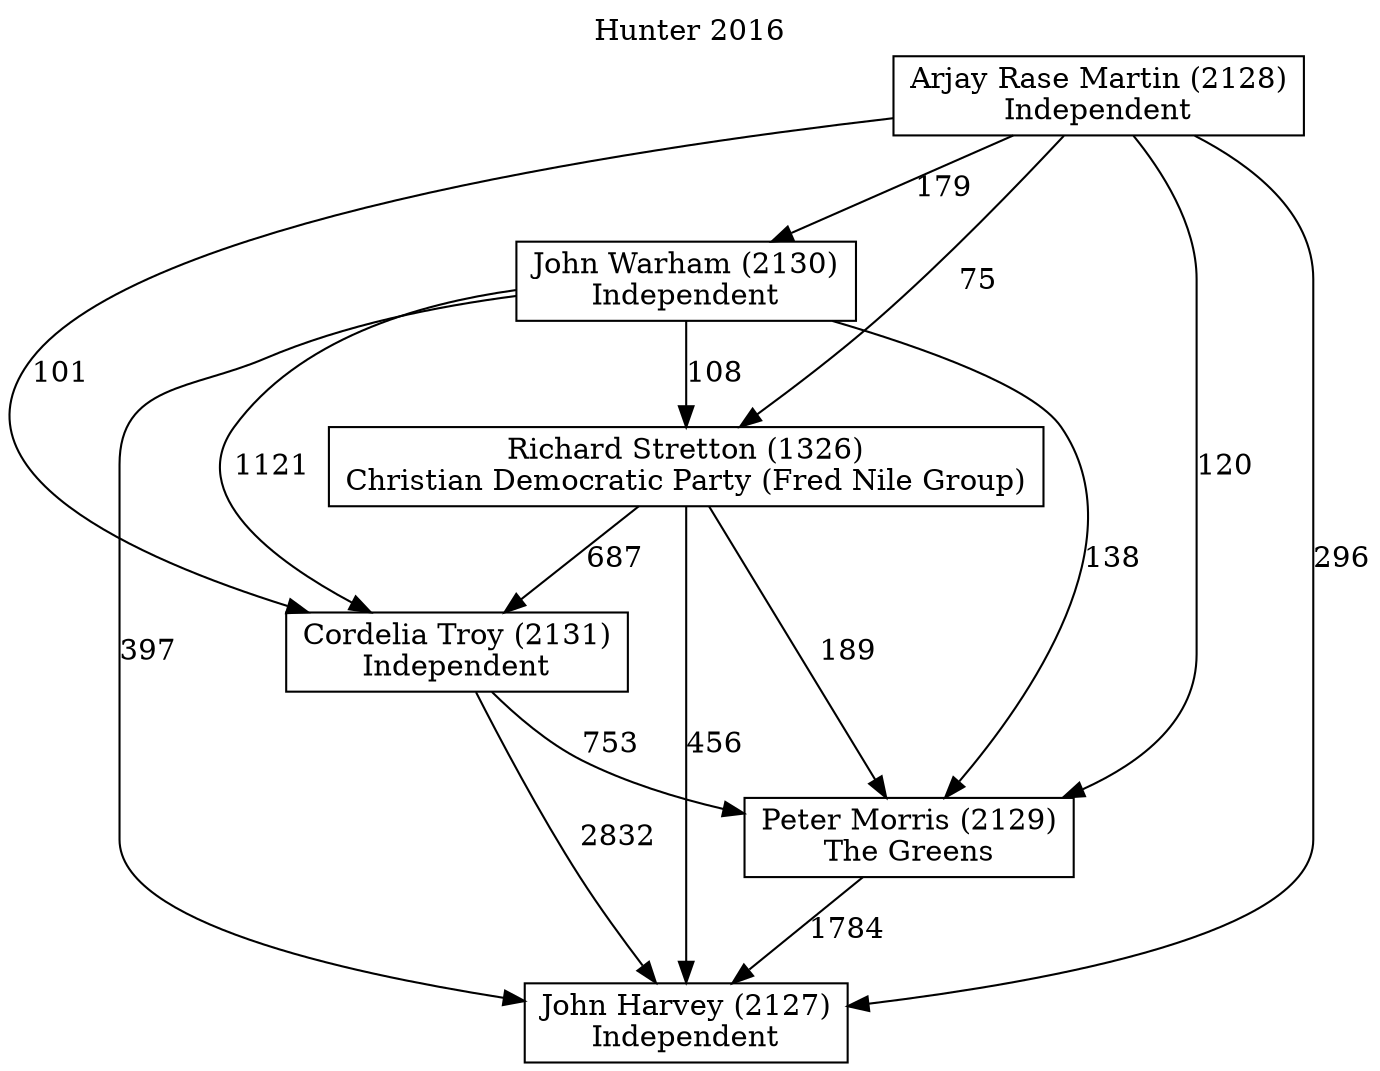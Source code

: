 // House preference flow
digraph "John Harvey (2127)_Hunter_2016" {
	graph [label="Hunter 2016" labelloc=t mclimit=10]
	node [shape=box]
	"John Harvey (2127)" [label="John Harvey (2127)
Independent"]
	"Peter Morris (2129)" [label="Peter Morris (2129)
The Greens"]
	"Cordelia Troy (2131)" [label="Cordelia Troy (2131)
Independent"]
	"John Warham (2130)" [label="John Warham (2130)
Independent"]
	"Richard Stretton (1326)" [label="Richard Stretton (1326)
Christian Democratic Party (Fred Nile Group)"]
	"Arjay Rase Martin (2128)" [label="Arjay Rase Martin (2128)
Independent"]
	"Richard Stretton (1326)" -> "John Harvey (2127)" [label=456]
	"John Warham (2130)" -> "Richard Stretton (1326)" [label=108]
	"Richard Stretton (1326)" -> "Peter Morris (2129)" [label=189]
	"Cordelia Troy (2131)" -> "Peter Morris (2129)" [label=753]
	"John Warham (2130)" -> "John Harvey (2127)" [label=397]
	"John Warham (2130)" -> "Cordelia Troy (2131)" [label=1121]
	"Cordelia Troy (2131)" -> "John Harvey (2127)" [label=2832]
	"Arjay Rase Martin (2128)" -> "John Harvey (2127)" [label=296]
	"Arjay Rase Martin (2128)" -> "Cordelia Troy (2131)" [label=101]
	"Richard Stretton (1326)" -> "Cordelia Troy (2131)" [label=687]
	"Arjay Rase Martin (2128)" -> "Richard Stretton (1326)" [label=75]
	"Peter Morris (2129)" -> "John Harvey (2127)" [label=1784]
	"John Warham (2130)" -> "Peter Morris (2129)" [label=138]
	"Arjay Rase Martin (2128)" -> "John Warham (2130)" [label=179]
	"Arjay Rase Martin (2128)" -> "Peter Morris (2129)" [label=120]
}
